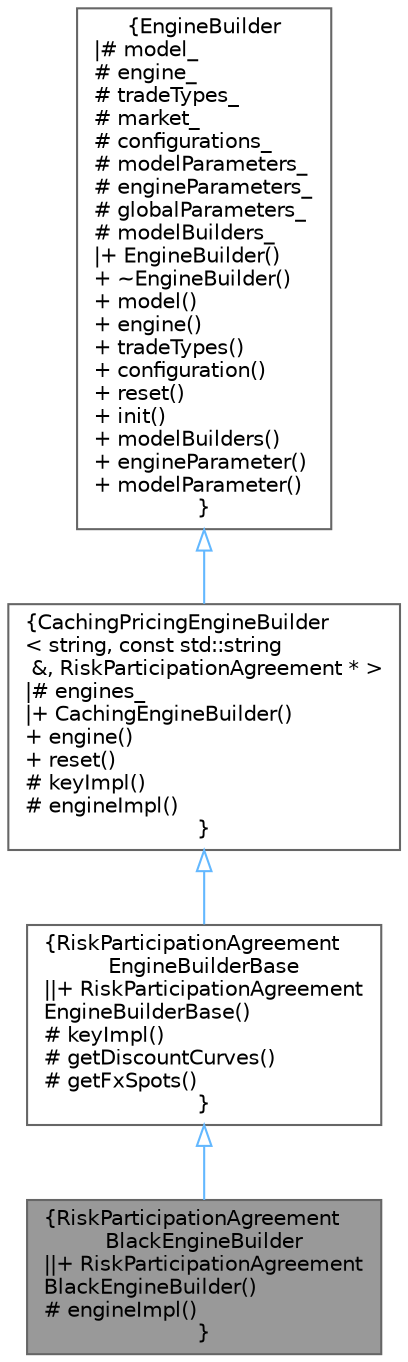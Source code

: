 digraph "RiskParticipationAgreementBlackEngineBuilder"
{
 // INTERACTIVE_SVG=YES
 // LATEX_PDF_SIZE
  bgcolor="transparent";
  edge [fontname=Helvetica,fontsize=10,labelfontname=Helvetica,labelfontsize=10];
  node [fontname=Helvetica,fontsize=10,shape=box,height=0.2,width=0.4];
  Node1 [label="{RiskParticipationAgreement\lBlackEngineBuilder\n||+ RiskParticipationAgreement\lBlackEngineBuilder()\l# engineImpl()\l}",height=0.2,width=0.4,color="gray40", fillcolor="grey60", style="filled", fontcolor="black",tooltip="RPA Black engine builder."];
  Node2 -> Node1 [dir="back",color="steelblue1",style="solid",arrowtail="onormal"];
  Node2 [label="{RiskParticipationAgreement\lEngineBuilderBase\n||+ RiskParticipationAgreement\lEngineBuilderBase()\l# keyImpl()\l# getDiscountCurves()\l# getFxSpots()\l}",height=0.2,width=0.4,color="gray40", fillcolor="white", style="filled",URL="$classore_1_1data_1_1_risk_participation_agreement_engine_builder_base.html",tooltip="RPA base engine builder."];
  Node3 -> Node2 [dir="back",color="steelblue1",style="solid",arrowtail="onormal"];
  Node3 [label="{CachingPricingEngineBuilder\l\< string, const std::string\l &, RiskParticipationAgreement * \>\n|# engines_\l|+ CachingEngineBuilder()\l+ engine()\l+ reset()\l# keyImpl()\l# engineImpl()\l}",height=0.2,width=0.4,color="gray40", fillcolor="white", style="filled",URL="$classore_1_1data_1_1_caching_engine_builder.html",tooltip="Abstract template EngineBuilder class that can cache engines and coupon pricers."];
  Node4 -> Node3 [dir="back",color="steelblue1",style="solid",arrowtail="onormal"];
  Node4 [label="{EngineBuilder\n|# model_\l# engine_\l# tradeTypes_\l# market_\l# configurations_\l# modelParameters_\l# engineParameters_\l# globalParameters_\l# modelBuilders_\l|+ EngineBuilder()\l+ ~EngineBuilder()\l+ model()\l+ engine()\l+ tradeTypes()\l+ configuration()\l+ reset()\l+ init()\l+ modelBuilders()\l+ engineParameter()\l+ modelParameter()\l}",height=0.2,width=0.4,color="gray40", fillcolor="white", style="filled",URL="$classore_1_1data_1_1_engine_builder.html",tooltip="Base PricingEngine Builder class for a specific model and engine."];
}
